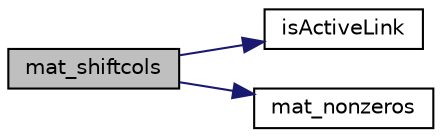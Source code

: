 digraph "mat_shiftcols"
{
  edge [fontname="Helvetica",fontsize="10",labelfontname="Helvetica",labelfontsize="10"];
  node [fontname="Helvetica",fontsize="10",shape=record];
  rankdir="LR";
  Node2604 [label="mat_shiftcols",height=0.2,width=0.4,color="black", fillcolor="grey75", style="filled", fontcolor="black"];
  Node2604 -> Node2605 [color="midnightblue",fontsize="10",style="solid",fontname="Helvetica"];
  Node2605 [label="isActiveLink",height=0.2,width=0.4,color="black", fillcolor="white", style="filled",URL="$d9/d18/lp__utils_8c.html#a183f62e53061778d4fdb381e27d8cf4c"];
  Node2604 -> Node2606 [color="midnightblue",fontsize="10",style="solid",fontname="Helvetica"];
  Node2606 [label="mat_nonzeros",height=0.2,width=0.4,color="black", fillcolor="white", style="filled",URL="$dc/d9a/lp__matrix_8c.html#a9430c42ed7853fd8dd6463ed7165f243"];
}
